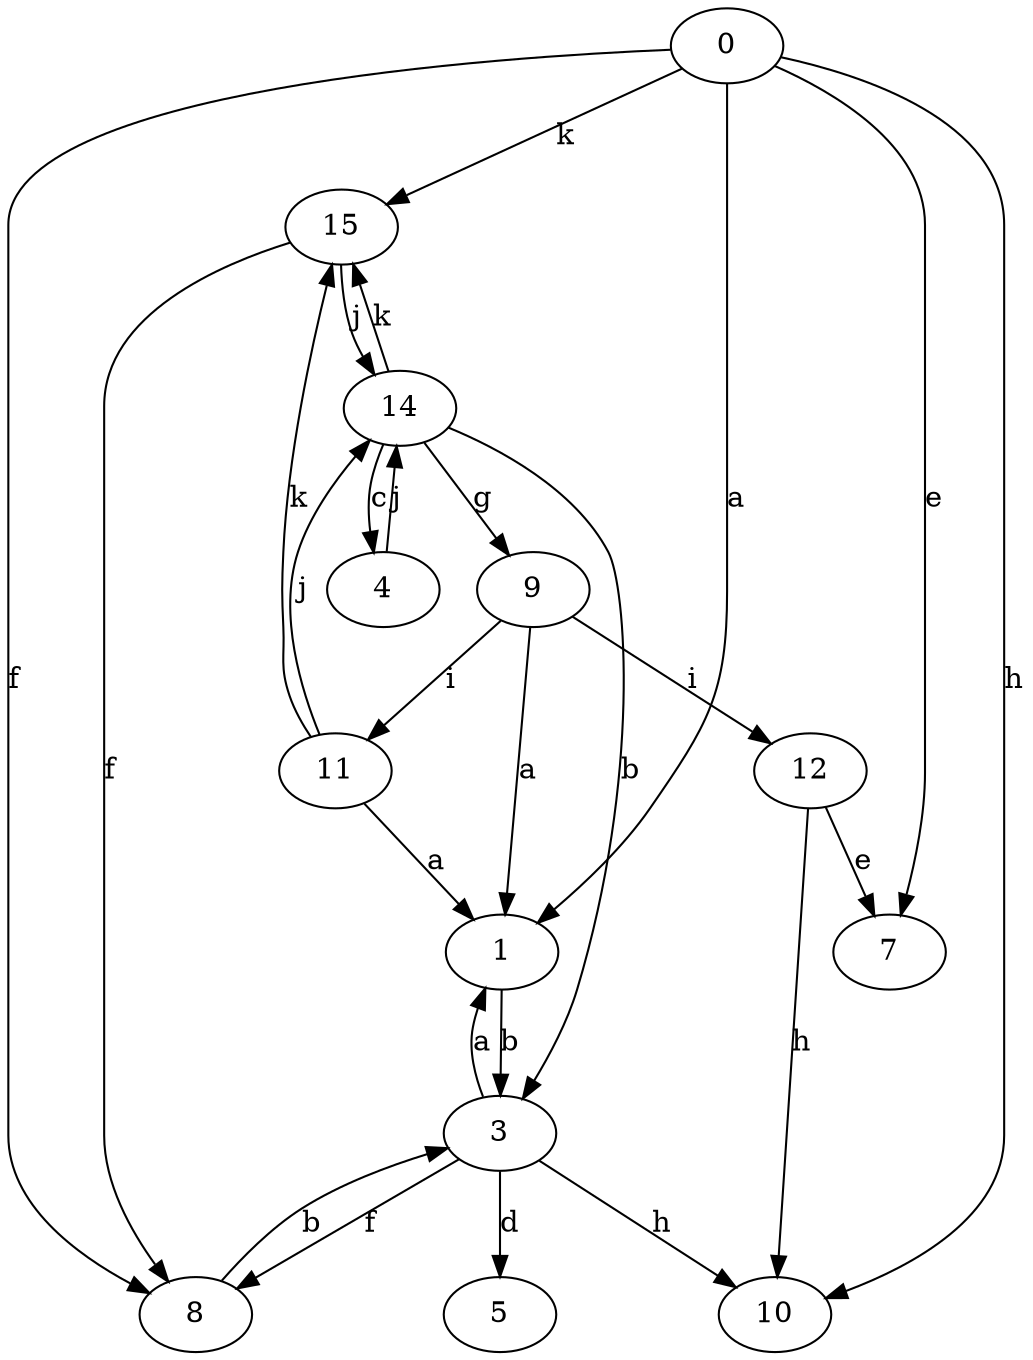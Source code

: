 strict digraph  {
1;
3;
4;
0;
5;
7;
8;
9;
10;
11;
12;
14;
15;
1 -> 3  [label=b];
3 -> 1  [label=a];
3 -> 5  [label=d];
3 -> 8  [label=f];
3 -> 10  [label=h];
4 -> 14  [label=j];
0 -> 1  [label=a];
0 -> 7  [label=e];
0 -> 8  [label=f];
0 -> 10  [label=h];
0 -> 15  [label=k];
8 -> 3  [label=b];
9 -> 1  [label=a];
9 -> 11  [label=i];
9 -> 12  [label=i];
11 -> 1  [label=a];
11 -> 14  [label=j];
11 -> 15  [label=k];
12 -> 7  [label=e];
12 -> 10  [label=h];
14 -> 3  [label=b];
14 -> 4  [label=c];
14 -> 9  [label=g];
14 -> 15  [label=k];
15 -> 8  [label=f];
15 -> 14  [label=j];
}
